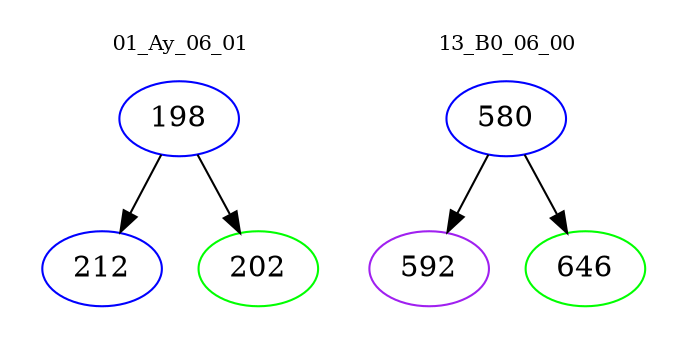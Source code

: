 digraph{
subgraph cluster_0 {
color = white
label = "01_Ay_06_01";
fontsize=10;
T0_198 [label="198", color="blue"]
T0_198 -> T0_212 [color="black"]
T0_212 [label="212", color="blue"]
T0_198 -> T0_202 [color="black"]
T0_202 [label="202", color="green"]
}
subgraph cluster_1 {
color = white
label = "13_B0_06_00";
fontsize=10;
T1_580 [label="580", color="blue"]
T1_580 -> T1_592 [color="black"]
T1_592 [label="592", color="purple"]
T1_580 -> T1_646 [color="black"]
T1_646 [label="646", color="green"]
}
}
